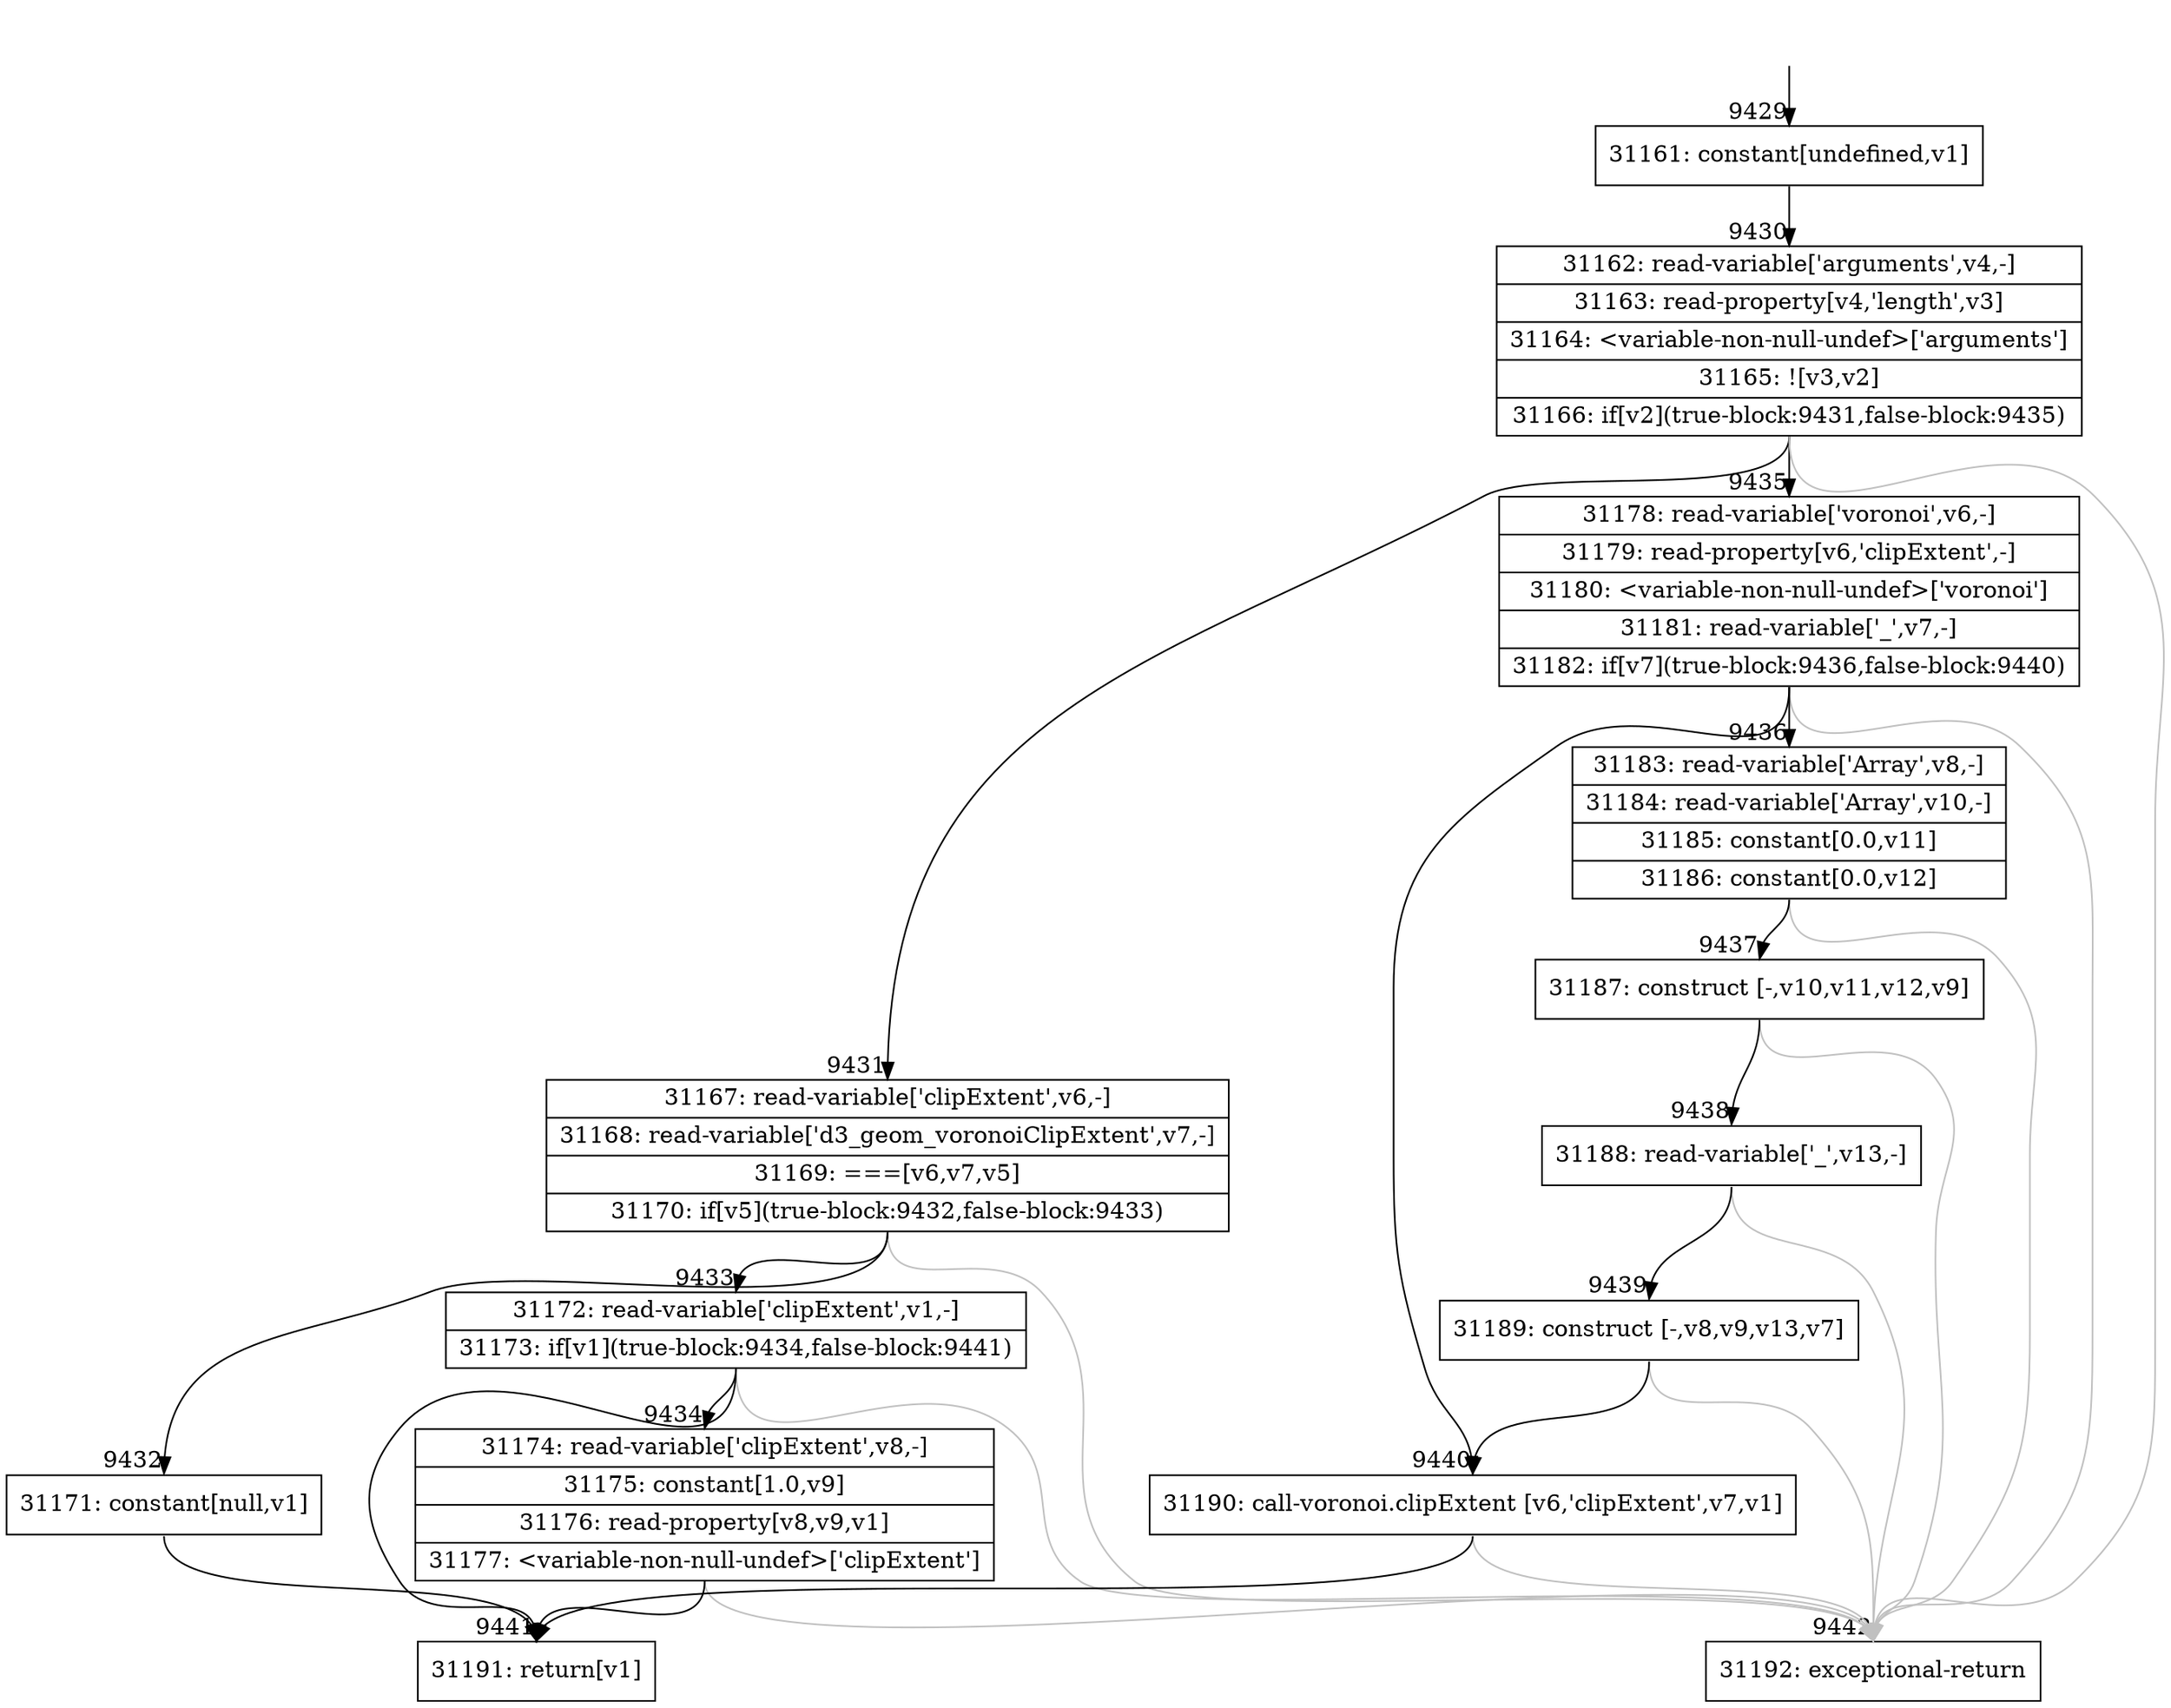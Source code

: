 digraph {
rankdir="TD"
BB_entry867[shape=none,label=""];
BB_entry867 -> BB9429 [tailport=s, headport=n, headlabel="    9429"]
BB9429 [shape=record label="{31161: constant[undefined,v1]}" ] 
BB9429 -> BB9430 [tailport=s, headport=n, headlabel="      9430"]
BB9430 [shape=record label="{31162: read-variable['arguments',v4,-]|31163: read-property[v4,'length',v3]|31164: \<variable-non-null-undef\>['arguments']|31165: ![v3,v2]|31166: if[v2](true-block:9431,false-block:9435)}" ] 
BB9430 -> BB9431 [tailport=s, headport=n, headlabel="      9431"]
BB9430 -> BB9435 [tailport=s, headport=n, headlabel="      9435"]
BB9430 -> BB9442 [tailport=s, headport=n, color=gray, headlabel="      9442"]
BB9431 [shape=record label="{31167: read-variable['clipExtent',v6,-]|31168: read-variable['d3_geom_voronoiClipExtent',v7,-]|31169: ===[v6,v7,v5]|31170: if[v5](true-block:9432,false-block:9433)}" ] 
BB9431 -> BB9432 [tailport=s, headport=n, headlabel="      9432"]
BB9431 -> BB9433 [tailport=s, headport=n, headlabel="      9433"]
BB9431 -> BB9442 [tailport=s, headport=n, color=gray]
BB9432 [shape=record label="{31171: constant[null,v1]}" ] 
BB9432 -> BB9441 [tailport=s, headport=n, headlabel="      9441"]
BB9433 [shape=record label="{31172: read-variable['clipExtent',v1,-]|31173: if[v1](true-block:9434,false-block:9441)}" ] 
BB9433 -> BB9441 [tailport=s, headport=n]
BB9433 -> BB9434 [tailport=s, headport=n, headlabel="      9434"]
BB9433 -> BB9442 [tailport=s, headport=n, color=gray]
BB9434 [shape=record label="{31174: read-variable['clipExtent',v8,-]|31175: constant[1.0,v9]|31176: read-property[v8,v9,v1]|31177: \<variable-non-null-undef\>['clipExtent']}" ] 
BB9434 -> BB9441 [tailport=s, headport=n]
BB9434 -> BB9442 [tailport=s, headport=n, color=gray]
BB9435 [shape=record label="{31178: read-variable['voronoi',v6,-]|31179: read-property[v6,'clipExtent',-]|31180: \<variable-non-null-undef\>['voronoi']|31181: read-variable['_',v7,-]|31182: if[v7](true-block:9436,false-block:9440)}" ] 
BB9435 -> BB9440 [tailport=s, headport=n, headlabel="      9440"]
BB9435 -> BB9436 [tailport=s, headport=n, headlabel="      9436"]
BB9435 -> BB9442 [tailport=s, headport=n, color=gray]
BB9436 [shape=record label="{31183: read-variable['Array',v8,-]|31184: read-variable['Array',v10,-]|31185: constant[0.0,v11]|31186: constant[0.0,v12]}" ] 
BB9436 -> BB9437 [tailport=s, headport=n, headlabel="      9437"]
BB9436 -> BB9442 [tailport=s, headport=n, color=gray]
BB9437 [shape=record label="{31187: construct [-,v10,v11,v12,v9]}" ] 
BB9437 -> BB9438 [tailport=s, headport=n, headlabel="      9438"]
BB9437 -> BB9442 [tailport=s, headport=n, color=gray]
BB9438 [shape=record label="{31188: read-variable['_',v13,-]}" ] 
BB9438 -> BB9439 [tailport=s, headport=n, headlabel="      9439"]
BB9438 -> BB9442 [tailport=s, headport=n, color=gray]
BB9439 [shape=record label="{31189: construct [-,v8,v9,v13,v7]}" ] 
BB9439 -> BB9440 [tailport=s, headport=n]
BB9439 -> BB9442 [tailport=s, headport=n, color=gray]
BB9440 [shape=record label="{31190: call-voronoi.clipExtent [v6,'clipExtent',v7,v1]}" ] 
BB9440 -> BB9441 [tailport=s, headport=n]
BB9440 -> BB9442 [tailport=s, headport=n, color=gray]
BB9441 [shape=record label="{31191: return[v1]}" ] 
BB9442 [shape=record label="{31192: exceptional-return}" ] 
//#$~ 5532
}
